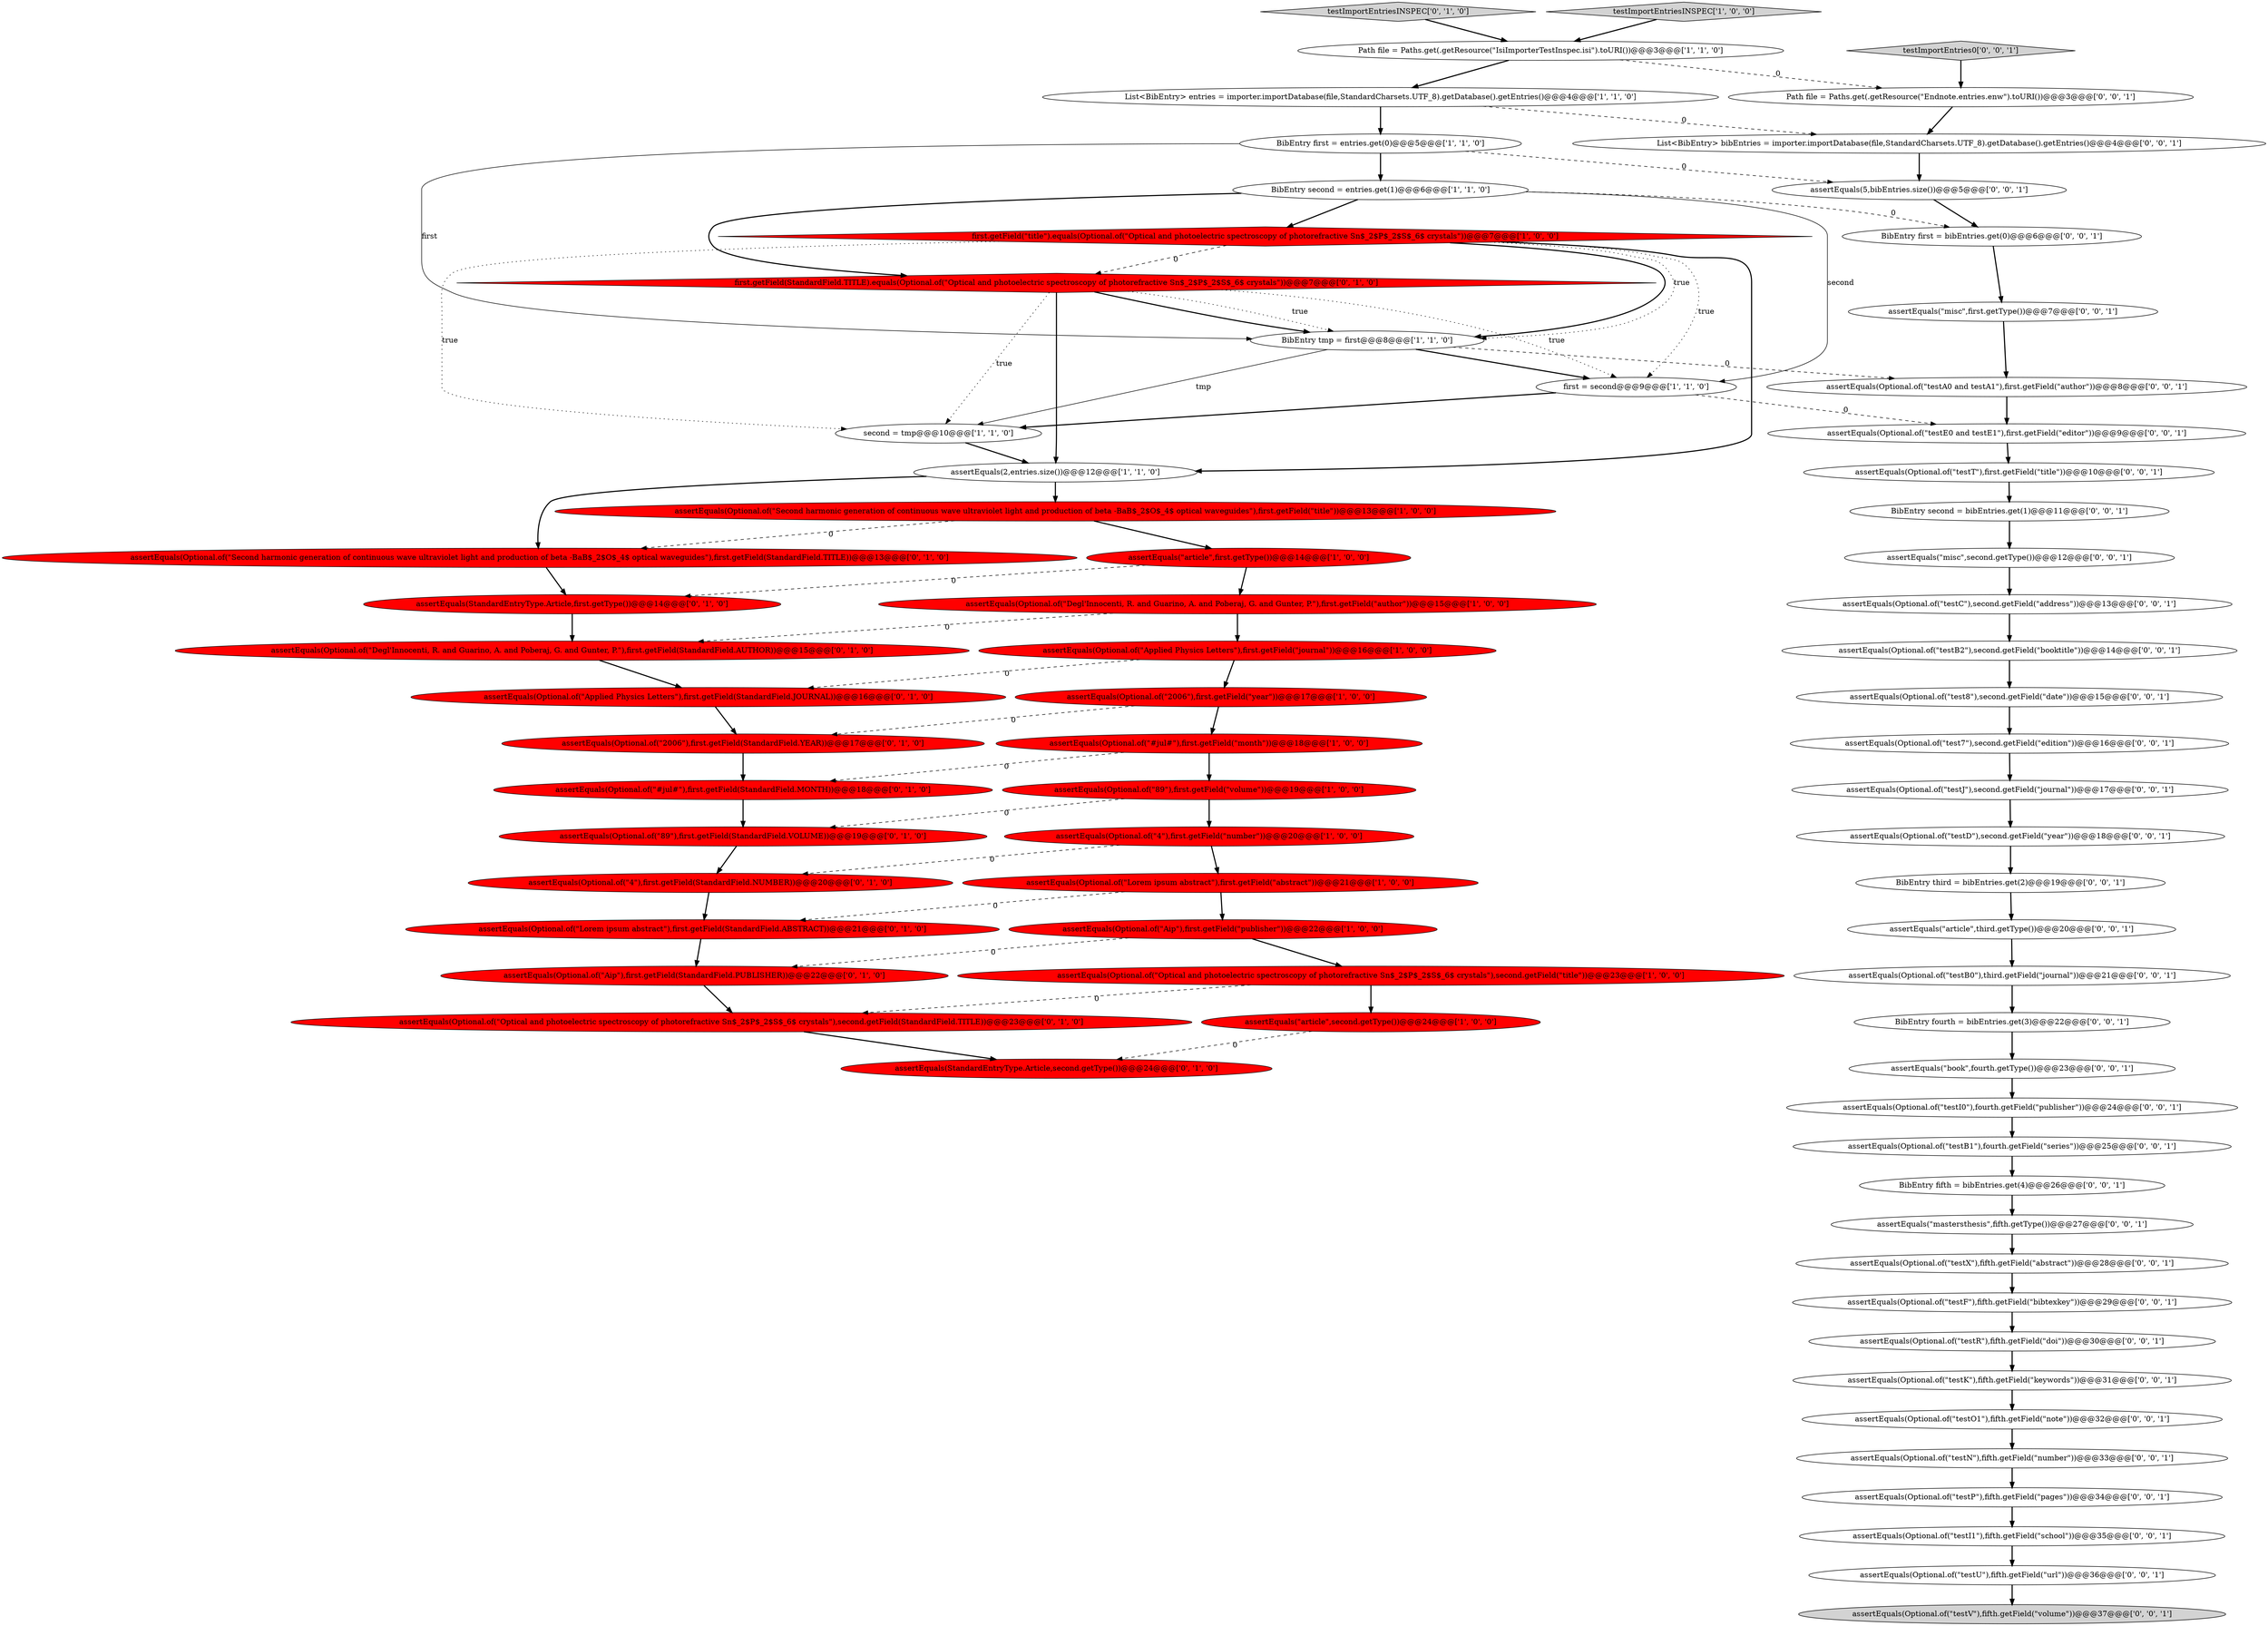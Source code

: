 digraph {
55 [style = filled, label = "BibEntry first = bibEntries.get(0)@@@6@@@['0', '0', '1']", fillcolor = white, shape = ellipse image = "AAA0AAABBB3BBB"];
60 [style = filled, label = "BibEntry fourth = bibEntries.get(3)@@@22@@@['0', '0', '1']", fillcolor = white, shape = ellipse image = "AAA0AAABBB3BBB"];
6 [style = filled, label = "assertEquals(Optional.of(\"Degl'Innocenti, R. and Guarino, A. and Poberaj, G. and Gunter, P.\"),first.getField(\"author\"))@@@15@@@['1', '0', '0']", fillcolor = red, shape = ellipse image = "AAA1AAABBB1BBB"];
10 [style = filled, label = "first.getField(\"title\").equals(Optional.of(\"Optical and photoelectric spectroscopy of photorefractive Sn$_2$P$_2$S$_6$ crystals\"))@@@7@@@['1', '0', '0']", fillcolor = red, shape = diamond image = "AAA1AAABBB1BBB"];
59 [style = filled, label = "BibEntry third = bibEntries.get(2)@@@19@@@['0', '0', '1']", fillcolor = white, shape = ellipse image = "AAA0AAABBB3BBB"];
7 [style = filled, label = "Path file = Paths.get(.getResource(\"IsiImporterTestInspec.isi\").toURI())@@@3@@@['1', '1', '0']", fillcolor = white, shape = ellipse image = "AAA0AAABBB1BBB"];
29 [style = filled, label = "assertEquals(Optional.of(\"Second harmonic generation of continuous wave ultraviolet light and production of beta -BaB$_2$O$_4$ optical waveguides\"),first.getField(StandardField.TITLE))@@@13@@@['0', '1', '0']", fillcolor = red, shape = ellipse image = "AAA1AAABBB2BBB"];
19 [style = filled, label = "assertEquals(\"article\",second.getType())@@@24@@@['1', '0', '0']", fillcolor = red, shape = ellipse image = "AAA1AAABBB1BBB"];
1 [style = filled, label = "assertEquals(Optional.of(\"Applied Physics Letters\"),first.getField(\"journal\"))@@@16@@@['1', '0', '0']", fillcolor = red, shape = ellipse image = "AAA1AAABBB1BBB"];
26 [style = filled, label = "assertEquals(Optional.of(\"Degl'Innocenti, R. and Guarino, A. and Poberaj, G. and Gunter, P.\"),first.getField(StandardField.AUTHOR))@@@15@@@['0', '1', '0']", fillcolor = red, shape = ellipse image = "AAA1AAABBB2BBB"];
32 [style = filled, label = "assertEquals(Optional.of(\"4\"),first.getField(StandardField.NUMBER))@@@20@@@['0', '1', '0']", fillcolor = red, shape = ellipse image = "AAA1AAABBB2BBB"];
39 [style = filled, label = "assertEquals(Optional.of(\"testC\"),second.getField(\"address\"))@@@13@@@['0', '0', '1']", fillcolor = white, shape = ellipse image = "AAA0AAABBB3BBB"];
53 [style = filled, label = "assertEquals(Optional.of(\"testF\"),fifth.getField(\"bibtexkey\"))@@@29@@@['0', '0', '1']", fillcolor = white, shape = ellipse image = "AAA0AAABBB3BBB"];
61 [style = filled, label = "assertEquals(Optional.of(\"testI1\"),fifth.getField(\"school\"))@@@35@@@['0', '0', '1']", fillcolor = white, shape = ellipse image = "AAA0AAABBB3BBB"];
25 [style = filled, label = "assertEquals(Optional.of(\"#jul#\"),first.getField(StandardField.MONTH))@@@18@@@['0', '1', '0']", fillcolor = red, shape = ellipse image = "AAA1AAABBB2BBB"];
34 [style = filled, label = "testImportEntriesINSPEC['0', '1', '0']", fillcolor = lightgray, shape = diamond image = "AAA0AAABBB2BBB"];
68 [style = filled, label = "assertEquals(\"misc\",second.getType())@@@12@@@['0', '0', '1']", fillcolor = white, shape = ellipse image = "AAA0AAABBB3BBB"];
12 [style = filled, label = "assertEquals(Optional.of(\"Lorem ipsum abstract\"),first.getField(\"abstract\"))@@@21@@@['1', '0', '0']", fillcolor = red, shape = ellipse image = "AAA1AAABBB1BBB"];
35 [style = filled, label = "assertEquals(Optional.of(\"Applied Physics Letters\"),first.getField(StandardField.JOURNAL))@@@16@@@['0', '1', '0']", fillcolor = red, shape = ellipse image = "AAA1AAABBB2BBB"];
0 [style = filled, label = "assertEquals(Optional.of(\"#jul#\"),first.getField(\"month\"))@@@18@@@['1', '0', '0']", fillcolor = red, shape = ellipse image = "AAA1AAABBB1BBB"];
65 [style = filled, label = "assertEquals(Optional.of(\"testD\"),second.getField(\"year\"))@@@18@@@['0', '0', '1']", fillcolor = white, shape = ellipse image = "AAA0AAABBB3BBB"];
49 [style = filled, label = "BibEntry second = bibEntries.get(1)@@@11@@@['0', '0', '1']", fillcolor = white, shape = ellipse image = "AAA0AAABBB3BBB"];
43 [style = filled, label = "assertEquals(Optional.of(\"testN\"),fifth.getField(\"number\"))@@@33@@@['0', '0', '1']", fillcolor = white, shape = ellipse image = "AAA0AAABBB3BBB"];
50 [style = filled, label = "assertEquals(\"book\",fourth.getType())@@@23@@@['0', '0', '1']", fillcolor = white, shape = ellipse image = "AAA0AAABBB3BBB"];
37 [style = filled, label = "assertEquals(Optional.of(\"testX\"),fifth.getField(\"abstract\"))@@@28@@@['0', '0', '1']", fillcolor = white, shape = ellipse image = "AAA0AAABBB3BBB"];
64 [style = filled, label = "assertEquals(Optional.of(\"testT\"),first.getField(\"title\"))@@@10@@@['0', '0', '1']", fillcolor = white, shape = ellipse image = "AAA0AAABBB3BBB"];
9 [style = filled, label = "assertEquals(Optional.of(\"Aip\"),first.getField(\"publisher\"))@@@22@@@['1', '0', '0']", fillcolor = red, shape = ellipse image = "AAA1AAABBB1BBB"];
22 [style = filled, label = "assertEquals(Optional.of(\"89\"),first.getField(StandardField.VOLUME))@@@19@@@['0', '1', '0']", fillcolor = red, shape = ellipse image = "AAA1AAABBB2BBB"];
70 [style = filled, label = "assertEquals(Optional.of(\"testI0\"),fourth.getField(\"publisher\"))@@@24@@@['0', '0', '1']", fillcolor = white, shape = ellipse image = "AAA0AAABBB3BBB"];
3 [style = filled, label = "assertEquals(2,entries.size())@@@12@@@['1', '1', '0']", fillcolor = white, shape = ellipse image = "AAA0AAABBB1BBB"];
31 [style = filled, label = "assertEquals(Optional.of(\"2006\"),first.getField(StandardField.YEAR))@@@17@@@['0', '1', '0']", fillcolor = red, shape = ellipse image = "AAA1AAABBB2BBB"];
18 [style = filled, label = "assertEquals(Optional.of(\"4\"),first.getField(\"number\"))@@@20@@@['1', '0', '0']", fillcolor = red, shape = ellipse image = "AAA1AAABBB1BBB"];
5 [style = filled, label = "assertEquals(\"article\",first.getType())@@@14@@@['1', '0', '0']", fillcolor = red, shape = ellipse image = "AAA1AAABBB1BBB"];
71 [style = filled, label = "assertEquals(Optional.of(\"testV\"),fifth.getField(\"volume\"))@@@37@@@['0', '0', '1']", fillcolor = lightgray, shape = ellipse image = "AAA0AAABBB3BBB"];
21 [style = filled, label = "List<BibEntry> entries = importer.importDatabase(file,StandardCharsets.UTF_8).getDatabase().getEntries()@@@4@@@['1', '1', '0']", fillcolor = white, shape = ellipse image = "AAA0AAABBB1BBB"];
40 [style = filled, label = "assertEquals(\"article\",third.getType())@@@20@@@['0', '0', '1']", fillcolor = white, shape = ellipse image = "AAA0AAABBB3BBB"];
45 [style = filled, label = "Path file = Paths.get(.getResource(\"Endnote.entries.enw\").toURI())@@@3@@@['0', '0', '1']", fillcolor = white, shape = ellipse image = "AAA0AAABBB3BBB"];
48 [style = filled, label = "assertEquals(Optional.of(\"testE0 and testE1\"),first.getField(\"editor\"))@@@9@@@['0', '0', '1']", fillcolor = white, shape = ellipse image = "AAA0AAABBB3BBB"];
58 [style = filled, label = "assertEquals(5,bibEntries.size())@@@5@@@['0', '0', '1']", fillcolor = white, shape = ellipse image = "AAA0AAABBB3BBB"];
15 [style = filled, label = "testImportEntriesINSPEC['1', '0', '0']", fillcolor = lightgray, shape = diamond image = "AAA0AAABBB1BBB"];
69 [style = filled, label = "assertEquals(Optional.of(\"testB0\"),third.getField(\"journal\"))@@@21@@@['0', '0', '1']", fillcolor = white, shape = ellipse image = "AAA0AAABBB3BBB"];
24 [style = filled, label = "assertEquals(Optional.of(\"Lorem ipsum abstract\"),first.getField(StandardField.ABSTRACT))@@@21@@@['0', '1', '0']", fillcolor = red, shape = ellipse image = "AAA1AAABBB2BBB"];
57 [style = filled, label = "assertEquals(Optional.of(\"testK\"),fifth.getField(\"keywords\"))@@@31@@@['0', '0', '1']", fillcolor = white, shape = ellipse image = "AAA0AAABBB3BBB"];
47 [style = filled, label = "BibEntry fifth = bibEntries.get(4)@@@26@@@['0', '0', '1']", fillcolor = white, shape = ellipse image = "AAA0AAABBB3BBB"];
13 [style = filled, label = "BibEntry first = entries.get(0)@@@5@@@['1', '1', '0']", fillcolor = white, shape = ellipse image = "AAA0AAABBB1BBB"];
11 [style = filled, label = "BibEntry tmp = first@@@8@@@['1', '1', '0']", fillcolor = white, shape = ellipse image = "AAA0AAABBB1BBB"];
42 [style = filled, label = "testImportEntries0['0', '0', '1']", fillcolor = lightgray, shape = diamond image = "AAA0AAABBB3BBB"];
16 [style = filled, label = "assertEquals(Optional.of(\"89\"),first.getField(\"volume\"))@@@19@@@['1', '0', '0']", fillcolor = red, shape = ellipse image = "AAA1AAABBB1BBB"];
30 [style = filled, label = "first.getField(StandardField.TITLE).equals(Optional.of(\"Optical and photoelectric spectroscopy of photorefractive Sn$_2$P$_2$S$_6$ crystals\"))@@@7@@@['0', '1', '0']", fillcolor = red, shape = diamond image = "AAA1AAABBB2BBB"];
17 [style = filled, label = "assertEquals(Optional.of(\"2006\"),first.getField(\"year\"))@@@17@@@['1', '0', '0']", fillcolor = red, shape = ellipse image = "AAA1AAABBB1BBB"];
46 [style = filled, label = "assertEquals(\"misc\",first.getType())@@@7@@@['0', '0', '1']", fillcolor = white, shape = ellipse image = "AAA0AAABBB3BBB"];
66 [style = filled, label = "assertEquals(Optional.of(\"testR\"),fifth.getField(\"doi\"))@@@30@@@['0', '0', '1']", fillcolor = white, shape = ellipse image = "AAA0AAABBB3BBB"];
14 [style = filled, label = "second = tmp@@@10@@@['1', '1', '0']", fillcolor = white, shape = ellipse image = "AAA0AAABBB1BBB"];
23 [style = filled, label = "assertEquals(StandardEntryType.Article,second.getType())@@@24@@@['0', '1', '0']", fillcolor = red, shape = ellipse image = "AAA1AAABBB2BBB"];
28 [style = filled, label = "assertEquals(Optional.of(\"Optical and photoelectric spectroscopy of photorefractive Sn$_2$P$_2$S$_6$ crystals\"),second.getField(StandardField.TITLE))@@@23@@@['0', '1', '0']", fillcolor = red, shape = ellipse image = "AAA1AAABBB2BBB"];
36 [style = filled, label = "assertEquals(Optional.of(\"testB2\"),second.getField(\"booktitle\"))@@@14@@@['0', '0', '1']", fillcolor = white, shape = ellipse image = "AAA0AAABBB3BBB"];
27 [style = filled, label = "assertEquals(StandardEntryType.Article,first.getType())@@@14@@@['0', '1', '0']", fillcolor = red, shape = ellipse image = "AAA1AAABBB2BBB"];
51 [style = filled, label = "assertEquals(Optional.of(\"testJ\"),second.getField(\"journal\"))@@@17@@@['0', '0', '1']", fillcolor = white, shape = ellipse image = "AAA0AAABBB3BBB"];
2 [style = filled, label = "first = second@@@9@@@['1', '1', '0']", fillcolor = white, shape = ellipse image = "AAA0AAABBB1BBB"];
44 [style = filled, label = "assertEquals(Optional.of(\"test8\"),second.getField(\"date\"))@@@15@@@['0', '0', '1']", fillcolor = white, shape = ellipse image = "AAA0AAABBB3BBB"];
56 [style = filled, label = "assertEquals(Optional.of(\"testU\"),fifth.getField(\"url\"))@@@36@@@['0', '0', '1']", fillcolor = white, shape = ellipse image = "AAA0AAABBB3BBB"];
33 [style = filled, label = "assertEquals(Optional.of(\"Aip\"),first.getField(StandardField.PUBLISHER))@@@22@@@['0', '1', '0']", fillcolor = red, shape = ellipse image = "AAA1AAABBB2BBB"];
52 [style = filled, label = "assertEquals(Optional.of(\"testB1\"),fourth.getField(\"series\"))@@@25@@@['0', '0', '1']", fillcolor = white, shape = ellipse image = "AAA0AAABBB3BBB"];
54 [style = filled, label = "assertEquals(Optional.of(\"testO1\"),fifth.getField(\"note\"))@@@32@@@['0', '0', '1']", fillcolor = white, shape = ellipse image = "AAA0AAABBB3BBB"];
62 [style = filled, label = "assertEquals(Optional.of(\"testP\"),fifth.getField(\"pages\"))@@@34@@@['0', '0', '1']", fillcolor = white, shape = ellipse image = "AAA0AAABBB3BBB"];
38 [style = filled, label = "assertEquals(Optional.of(\"testA0 and testA1\"),first.getField(\"author\"))@@@8@@@['0', '0', '1']", fillcolor = white, shape = ellipse image = "AAA0AAABBB3BBB"];
8 [style = filled, label = "assertEquals(Optional.of(\"Optical and photoelectric spectroscopy of photorefractive Sn$_2$P$_2$S$_6$ crystals\"),second.getField(\"title\"))@@@23@@@['1', '0', '0']", fillcolor = red, shape = ellipse image = "AAA1AAABBB1BBB"];
4 [style = filled, label = "assertEquals(Optional.of(\"Second harmonic generation of continuous wave ultraviolet light and production of beta -BaB$_2$O$_4$ optical waveguides\"),first.getField(\"title\"))@@@13@@@['1', '0', '0']", fillcolor = red, shape = ellipse image = "AAA1AAABBB1BBB"];
20 [style = filled, label = "BibEntry second = entries.get(1)@@@6@@@['1', '1', '0']", fillcolor = white, shape = ellipse image = "AAA0AAABBB1BBB"];
63 [style = filled, label = "assertEquals(\"mastersthesis\",fifth.getType())@@@27@@@['0', '0', '1']", fillcolor = white, shape = ellipse image = "AAA0AAABBB3BBB"];
41 [style = filled, label = "List<BibEntry> bibEntries = importer.importDatabase(file,StandardCharsets.UTF_8).getDatabase().getEntries()@@@4@@@['0', '0', '1']", fillcolor = white, shape = ellipse image = "AAA0AAABBB3BBB"];
67 [style = filled, label = "assertEquals(Optional.of(\"test7\"),second.getField(\"edition\"))@@@16@@@['0', '0', '1']", fillcolor = white, shape = ellipse image = "AAA0AAABBB3BBB"];
14->3 [style = bold, label=""];
69->60 [style = bold, label=""];
25->22 [style = bold, label=""];
61->56 [style = bold, label=""];
42->45 [style = bold, label=""];
62->61 [style = bold, label=""];
60->50 [style = bold, label=""];
12->9 [style = bold, label=""];
3->4 [style = bold, label=""];
30->2 [style = dotted, label="true"];
13->58 [style = dashed, label="0"];
37->53 [style = bold, label=""];
30->11 [style = bold, label=""];
52->47 [style = bold, label=""];
0->25 [style = dashed, label="0"];
19->23 [style = dashed, label="0"];
6->26 [style = dashed, label="0"];
12->24 [style = dashed, label="0"];
2->14 [style = bold, label=""];
26->35 [style = bold, label=""];
41->58 [style = bold, label=""];
21->13 [style = bold, label=""];
18->32 [style = dashed, label="0"];
10->11 [style = bold, label=""];
45->41 [style = bold, label=""];
57->54 [style = bold, label=""];
35->31 [style = bold, label=""];
46->38 [style = bold, label=""];
11->14 [style = solid, label="tmp"];
68->39 [style = bold, label=""];
36->44 [style = bold, label=""];
33->28 [style = bold, label=""];
50->70 [style = bold, label=""];
56->71 [style = bold, label=""];
18->12 [style = bold, label=""];
22->32 [style = bold, label=""];
47->63 [style = bold, label=""];
8->28 [style = dashed, label="0"];
9->8 [style = bold, label=""];
1->17 [style = bold, label=""];
20->55 [style = dashed, label="0"];
29->27 [style = bold, label=""];
5->27 [style = dashed, label="0"];
2->48 [style = dashed, label="0"];
5->6 [style = bold, label=""];
63->37 [style = bold, label=""];
67->51 [style = bold, label=""];
66->57 [style = bold, label=""];
3->29 [style = bold, label=""];
16->22 [style = dashed, label="0"];
27->26 [style = bold, label=""];
0->16 [style = bold, label=""];
16->18 [style = bold, label=""];
31->25 [style = bold, label=""];
49->68 [style = bold, label=""];
1->35 [style = dashed, label="0"];
20->2 [style = solid, label="second"];
54->43 [style = bold, label=""];
48->64 [style = bold, label=""];
44->67 [style = bold, label=""];
38->48 [style = bold, label=""];
13->11 [style = solid, label="first"];
30->14 [style = dotted, label="true"];
24->33 [style = bold, label=""];
6->1 [style = bold, label=""];
10->30 [style = dashed, label="0"];
17->0 [style = bold, label=""];
30->3 [style = bold, label=""];
10->11 [style = dotted, label="true"];
10->2 [style = dotted, label="true"];
28->23 [style = bold, label=""];
7->45 [style = dashed, label="0"];
51->65 [style = bold, label=""];
30->11 [style = dotted, label="true"];
4->5 [style = bold, label=""];
43->62 [style = bold, label=""];
15->7 [style = bold, label=""];
8->19 [style = bold, label=""];
59->40 [style = bold, label=""];
34->7 [style = bold, label=""];
10->3 [style = bold, label=""];
58->55 [style = bold, label=""];
17->31 [style = dashed, label="0"];
11->2 [style = bold, label=""];
9->33 [style = dashed, label="0"];
20->10 [style = bold, label=""];
10->14 [style = dotted, label="true"];
11->38 [style = dashed, label="0"];
55->46 [style = bold, label=""];
21->41 [style = dashed, label="0"];
53->66 [style = bold, label=""];
70->52 [style = bold, label=""];
65->59 [style = bold, label=""];
40->69 [style = bold, label=""];
7->21 [style = bold, label=""];
64->49 [style = bold, label=""];
4->29 [style = dashed, label="0"];
20->30 [style = bold, label=""];
32->24 [style = bold, label=""];
39->36 [style = bold, label=""];
13->20 [style = bold, label=""];
}
